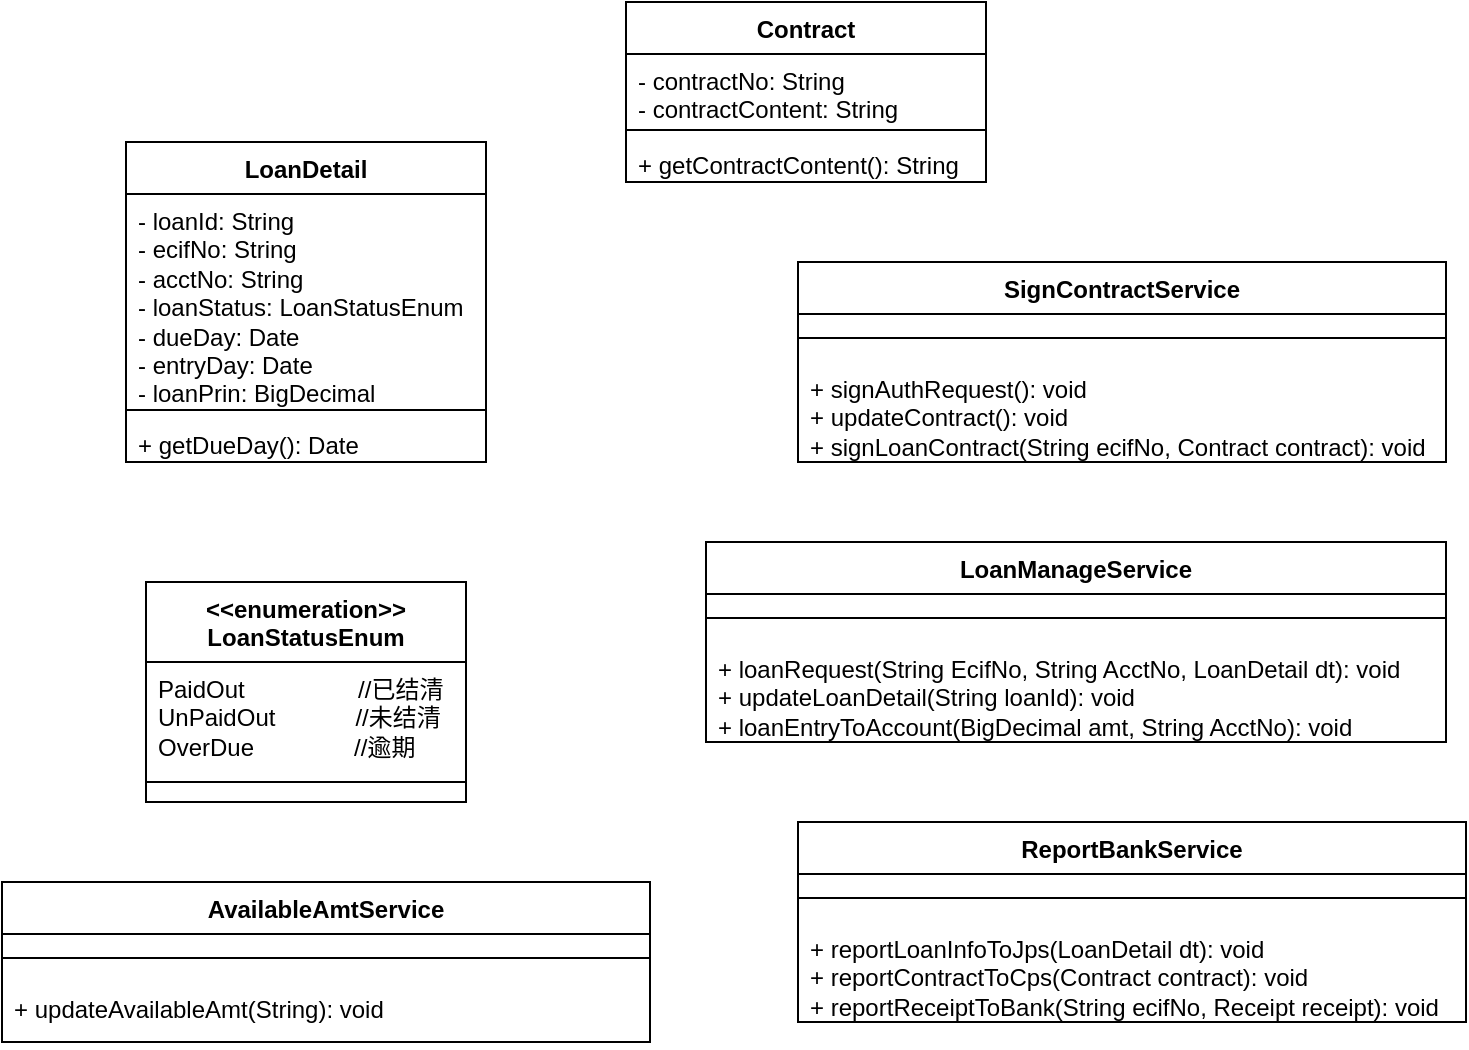 <mxfile version="21.6.5" type="github">
  <diagram name="第 1 页" id="nKMNy7rmY0BYhBbHpXy7">
    <mxGraphModel dx="1166" dy="775" grid="1" gridSize="10" guides="1" tooltips="1" connect="1" arrows="1" fold="1" page="1" pageScale="1" pageWidth="827" pageHeight="1169" math="0" shadow="0">
      <root>
        <mxCell id="0" />
        <mxCell id="1" parent="0" />
        <mxCell id="YZRT5G4uCfztNmF1xzOq-1" value="SignContractService" style="swimlane;fontStyle=1;align=center;verticalAlign=top;childLayout=stackLayout;horizontal=1;startSize=26;horizontalStack=0;resizeParent=1;resizeParentMax=0;resizeLast=0;collapsible=1;marginBottom=0;whiteSpace=wrap;html=1;" vertex="1" parent="1">
          <mxGeometry x="436" y="260" width="324" height="100" as="geometry" />
        </mxCell>
        <mxCell id="YZRT5G4uCfztNmF1xzOq-2" value="" style="line;strokeWidth=1;fillColor=none;align=left;verticalAlign=middle;spacingTop=-1;spacingLeft=3;spacingRight=3;rotatable=0;labelPosition=right;points=[];portConstraint=eastwest;strokeColor=inherit;" vertex="1" parent="YZRT5G4uCfztNmF1xzOq-1">
          <mxGeometry y="26" width="324" height="24" as="geometry" />
        </mxCell>
        <mxCell id="YZRT5G4uCfztNmF1xzOq-3" value="+ signAuthRequest(): void&lt;br&gt;+ updateContract(): void&lt;br&gt;+ signLoanContract(String ecifNo, Contract contract): void" style="text;strokeColor=none;fillColor=none;align=left;verticalAlign=top;spacingLeft=4;spacingRight=4;overflow=hidden;rotatable=0;points=[[0,0.5],[1,0.5]];portConstraint=eastwest;whiteSpace=wrap;html=1;" vertex="1" parent="YZRT5G4uCfztNmF1xzOq-1">
          <mxGeometry y="50" width="324" height="50" as="geometry" />
        </mxCell>
        <mxCell id="YZRT5G4uCfztNmF1xzOq-4" value="Contract" style="swimlane;fontStyle=1;align=center;verticalAlign=top;childLayout=stackLayout;horizontal=1;startSize=26;horizontalStack=0;resizeParent=1;resizeParentMax=0;resizeLast=0;collapsible=1;marginBottom=0;whiteSpace=wrap;html=1;" vertex="1" parent="1">
          <mxGeometry x="350" y="130" width="180" height="90" as="geometry" />
        </mxCell>
        <mxCell id="YZRT5G4uCfztNmF1xzOq-5" value="- contractNo: String&lt;br&gt;- contractContent: String" style="text;strokeColor=none;fillColor=none;align=left;verticalAlign=top;spacingLeft=4;spacingRight=4;overflow=hidden;rotatable=0;points=[[0,0.5],[1,0.5]];portConstraint=eastwest;whiteSpace=wrap;html=1;" vertex="1" parent="YZRT5G4uCfztNmF1xzOq-4">
          <mxGeometry y="26" width="180" height="34" as="geometry" />
        </mxCell>
        <mxCell id="YZRT5G4uCfztNmF1xzOq-6" value="" style="line;strokeWidth=1;fillColor=none;align=left;verticalAlign=middle;spacingTop=-1;spacingLeft=3;spacingRight=3;rotatable=0;labelPosition=right;points=[];portConstraint=eastwest;strokeColor=inherit;" vertex="1" parent="YZRT5G4uCfztNmF1xzOq-4">
          <mxGeometry y="60" width="180" height="8" as="geometry" />
        </mxCell>
        <mxCell id="YZRT5G4uCfztNmF1xzOq-7" value="+ getContractContent(): String" style="text;strokeColor=none;fillColor=none;align=left;verticalAlign=top;spacingLeft=4;spacingRight=4;overflow=hidden;rotatable=0;points=[[0,0.5],[1,0.5]];portConstraint=eastwest;whiteSpace=wrap;html=1;" vertex="1" parent="YZRT5G4uCfztNmF1xzOq-4">
          <mxGeometry y="68" width="180" height="22" as="geometry" />
        </mxCell>
        <mxCell id="YZRT5G4uCfztNmF1xzOq-8" value="LoanDetail" style="swimlane;fontStyle=1;align=center;verticalAlign=top;childLayout=stackLayout;horizontal=1;startSize=26;horizontalStack=0;resizeParent=1;resizeParentMax=0;resizeLast=0;collapsible=1;marginBottom=0;whiteSpace=wrap;html=1;" vertex="1" parent="1">
          <mxGeometry x="100" y="200" width="180" height="160" as="geometry" />
        </mxCell>
        <mxCell id="YZRT5G4uCfztNmF1xzOq-9" value="- loanId: String&lt;br&gt;- ecifNo: String&lt;br&gt;- acctNo: String&lt;br&gt;- loanStatus: LoanStatusEnum&lt;br&gt;- dueDay: Date&lt;br&gt;- entryDay: Date&lt;br&gt;- loanPrin: BigDecimal" style="text;strokeColor=none;fillColor=none;align=left;verticalAlign=top;spacingLeft=4;spacingRight=4;overflow=hidden;rotatable=0;points=[[0,0.5],[1,0.5]];portConstraint=eastwest;whiteSpace=wrap;html=1;" vertex="1" parent="YZRT5G4uCfztNmF1xzOq-8">
          <mxGeometry y="26" width="180" height="104" as="geometry" />
        </mxCell>
        <mxCell id="YZRT5G4uCfztNmF1xzOq-10" value="" style="line;strokeWidth=1;fillColor=none;align=left;verticalAlign=middle;spacingTop=-1;spacingLeft=3;spacingRight=3;rotatable=0;labelPosition=right;points=[];portConstraint=eastwest;strokeColor=inherit;" vertex="1" parent="YZRT5G4uCfztNmF1xzOq-8">
          <mxGeometry y="130" width="180" height="8" as="geometry" />
        </mxCell>
        <mxCell id="YZRT5G4uCfztNmF1xzOq-11" value="+ getDueDay(): Date" style="text;strokeColor=none;fillColor=none;align=left;verticalAlign=top;spacingLeft=4;spacingRight=4;overflow=hidden;rotatable=0;points=[[0,0.5],[1,0.5]];portConstraint=eastwest;whiteSpace=wrap;html=1;" vertex="1" parent="YZRT5G4uCfztNmF1xzOq-8">
          <mxGeometry y="138" width="180" height="22" as="geometry" />
        </mxCell>
        <mxCell id="YZRT5G4uCfztNmF1xzOq-12" value="&lt;b style=&quot;border-color: var(--border-color);&quot;&gt;&amp;lt;&amp;lt;enumeration&amp;gt;&amp;gt;&lt;br style=&quot;border-color: var(--border-color);&quot;&gt;LoanStatusEnum&lt;br&gt;&lt;/b&gt;" style="swimlane;fontStyle=1;align=center;verticalAlign=top;childLayout=stackLayout;horizontal=1;startSize=40;horizontalStack=0;resizeParent=1;resizeParentMax=0;resizeLast=0;collapsible=1;marginBottom=0;whiteSpace=wrap;html=1;" vertex="1" parent="1">
          <mxGeometry x="110" y="420" width="160" height="110" as="geometry" />
        </mxCell>
        <mxCell id="YZRT5G4uCfztNmF1xzOq-13" value="PaidOut&amp;nbsp; &amp;nbsp; &amp;nbsp; &amp;nbsp; &amp;nbsp; &amp;nbsp; &amp;nbsp; &amp;nbsp; &amp;nbsp;//已结清&lt;br&gt;UnPaidOut&amp;nbsp; &amp;nbsp; &amp;nbsp; &amp;nbsp; &amp;nbsp; &amp;nbsp; //未结清&lt;br&gt;OverDue&amp;nbsp; &amp;nbsp; &amp;nbsp; &amp;nbsp; &amp;nbsp; &amp;nbsp; &amp;nbsp; &amp;nbsp;//逾期" style="text;strokeColor=none;fillColor=none;align=left;verticalAlign=top;spacingLeft=4;spacingRight=4;overflow=hidden;rotatable=0;points=[[0,0.5],[1,0.5]];portConstraint=eastwest;whiteSpace=wrap;html=1;" vertex="1" parent="YZRT5G4uCfztNmF1xzOq-12">
          <mxGeometry y="40" width="160" height="50" as="geometry" />
        </mxCell>
        <mxCell id="YZRT5G4uCfztNmF1xzOq-14" value="" style="line;strokeWidth=1;fillColor=none;align=left;verticalAlign=middle;spacingTop=-1;spacingLeft=3;spacingRight=3;rotatable=0;labelPosition=right;points=[];portConstraint=eastwest;strokeColor=inherit;" vertex="1" parent="YZRT5G4uCfztNmF1xzOq-12">
          <mxGeometry y="90" width="160" height="20" as="geometry" />
        </mxCell>
        <mxCell id="YZRT5G4uCfztNmF1xzOq-15" value="LoanManageService" style="swimlane;fontStyle=1;align=center;verticalAlign=top;childLayout=stackLayout;horizontal=1;startSize=26;horizontalStack=0;resizeParent=1;resizeParentMax=0;resizeLast=0;collapsible=1;marginBottom=0;whiteSpace=wrap;html=1;" vertex="1" parent="1">
          <mxGeometry x="390" y="400" width="370" height="100" as="geometry" />
        </mxCell>
        <mxCell id="YZRT5G4uCfztNmF1xzOq-16" value="" style="line;strokeWidth=1;fillColor=none;align=left;verticalAlign=middle;spacingTop=-1;spacingLeft=3;spacingRight=3;rotatable=0;labelPosition=right;points=[];portConstraint=eastwest;strokeColor=inherit;" vertex="1" parent="YZRT5G4uCfztNmF1xzOq-15">
          <mxGeometry y="26" width="370" height="24" as="geometry" />
        </mxCell>
        <mxCell id="YZRT5G4uCfztNmF1xzOq-17" value="+ loanRequest(String EcifNo, String AcctNo, LoanDetail dt): void&lt;br&gt;+ updateLoanDetail(String loanId): void&lt;br&gt;+ loanEntryToAccount(BigDecimal amt, String AcctNo): void" style="text;strokeColor=none;fillColor=none;align=left;verticalAlign=top;spacingLeft=4;spacingRight=4;overflow=hidden;rotatable=0;points=[[0,0.5],[1,0.5]];portConstraint=eastwest;whiteSpace=wrap;html=1;" vertex="1" parent="YZRT5G4uCfztNmF1xzOq-15">
          <mxGeometry y="50" width="370" height="50" as="geometry" />
        </mxCell>
        <mxCell id="YZRT5G4uCfztNmF1xzOq-18" value="ReportBankService" style="swimlane;fontStyle=1;align=center;verticalAlign=top;childLayout=stackLayout;horizontal=1;startSize=26;horizontalStack=0;resizeParent=1;resizeParentMax=0;resizeLast=0;collapsible=1;marginBottom=0;whiteSpace=wrap;html=1;" vertex="1" parent="1">
          <mxGeometry x="436" y="540" width="334" height="100" as="geometry" />
        </mxCell>
        <mxCell id="YZRT5G4uCfztNmF1xzOq-19" value="" style="line;strokeWidth=1;fillColor=none;align=left;verticalAlign=middle;spacingTop=-1;spacingLeft=3;spacingRight=3;rotatable=0;labelPosition=right;points=[];portConstraint=eastwest;strokeColor=inherit;" vertex="1" parent="YZRT5G4uCfztNmF1xzOq-18">
          <mxGeometry y="26" width="334" height="24" as="geometry" />
        </mxCell>
        <mxCell id="YZRT5G4uCfztNmF1xzOq-20" value="+ reportLoanInfoToJps(LoanDetail dt): void&lt;br&gt;+ reportContractToCps(Contract contract): void&lt;br&gt;+ reportReceiptToBank(String ecifNo, Receipt receipt): void" style="text;strokeColor=none;fillColor=none;align=left;verticalAlign=top;spacingLeft=4;spacingRight=4;overflow=hidden;rotatable=0;points=[[0,0.5],[1,0.5]];portConstraint=eastwest;whiteSpace=wrap;html=1;" vertex="1" parent="YZRT5G4uCfztNmF1xzOq-18">
          <mxGeometry y="50" width="334" height="50" as="geometry" />
        </mxCell>
        <mxCell id="YZRT5G4uCfztNmF1xzOq-21" value="AvailableAmtService" style="swimlane;fontStyle=1;align=center;verticalAlign=top;childLayout=stackLayout;horizontal=1;startSize=26;horizontalStack=0;resizeParent=1;resizeParentMax=0;resizeLast=0;collapsible=1;marginBottom=0;whiteSpace=wrap;html=1;" vertex="1" parent="1">
          <mxGeometry x="38" y="570" width="324" height="80" as="geometry" />
        </mxCell>
        <mxCell id="YZRT5G4uCfztNmF1xzOq-22" value="" style="line;strokeWidth=1;fillColor=none;align=left;verticalAlign=middle;spacingTop=-1;spacingLeft=3;spacingRight=3;rotatable=0;labelPosition=right;points=[];portConstraint=eastwest;strokeColor=inherit;" vertex="1" parent="YZRT5G4uCfztNmF1xzOq-21">
          <mxGeometry y="26" width="324" height="24" as="geometry" />
        </mxCell>
        <mxCell id="YZRT5G4uCfztNmF1xzOq-23" value="+ updateAvailableAmt(String): void" style="text;strokeColor=none;fillColor=none;align=left;verticalAlign=top;spacingLeft=4;spacingRight=4;overflow=hidden;rotatable=0;points=[[0,0.5],[1,0.5]];portConstraint=eastwest;whiteSpace=wrap;html=1;" vertex="1" parent="YZRT5G4uCfztNmF1xzOq-21">
          <mxGeometry y="50" width="324" height="30" as="geometry" />
        </mxCell>
      </root>
    </mxGraphModel>
  </diagram>
</mxfile>
